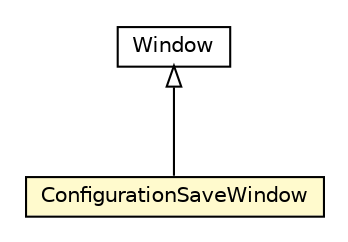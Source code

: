 #!/usr/local/bin/dot
#
# Class diagram 
# Generated by UMLGraph version R5_6-24-gf6e263 (http://www.umlgraph.org/)
#

digraph G {
	edge [fontname="Helvetica",fontsize=10,labelfontname="Helvetica",labelfontsize=10];
	node [fontname="Helvetica",fontsize=10,shape=plaintext];
	nodesep=0.25;
	ranksep=0.5;
	// org.universAAL.ucc.configuration.view.ConfigurationSaveWindow
	c3053350 [label=<<table title="org.universAAL.ucc.configuration.view.ConfigurationSaveWindow" border="0" cellborder="1" cellspacing="0" cellpadding="2" port="p" bgcolor="lemonChiffon" href="./ConfigurationSaveWindow.html">
		<tr><td><table border="0" cellspacing="0" cellpadding="1">
<tr><td align="center" balign="center"> ConfigurationSaveWindow </td></tr>
		</table></td></tr>
		</table>>, URL="./ConfigurationSaveWindow.html", fontname="Helvetica", fontcolor="black", fontsize=10.0];
	//org.universAAL.ucc.configuration.view.ConfigurationSaveWindow extends com.vaadin.ui.Window
	c3053427:p -> c3053350:p [dir=back,arrowtail=empty];
	// com.vaadin.ui.Window
	c3053427 [label=<<table title="com.vaadin.ui.Window" border="0" cellborder="1" cellspacing="0" cellpadding="2" port="p" href="http://java.sun.com/j2se/1.4.2/docs/api/com/vaadin/ui/Window.html">
		<tr><td><table border="0" cellspacing="0" cellpadding="1">
<tr><td align="center" balign="center"> Window </td></tr>
		</table></td></tr>
		</table>>, URL="http://java.sun.com/j2se/1.4.2/docs/api/com/vaadin/ui/Window.html", fontname="Helvetica", fontcolor="black", fontsize=10.0];
}

